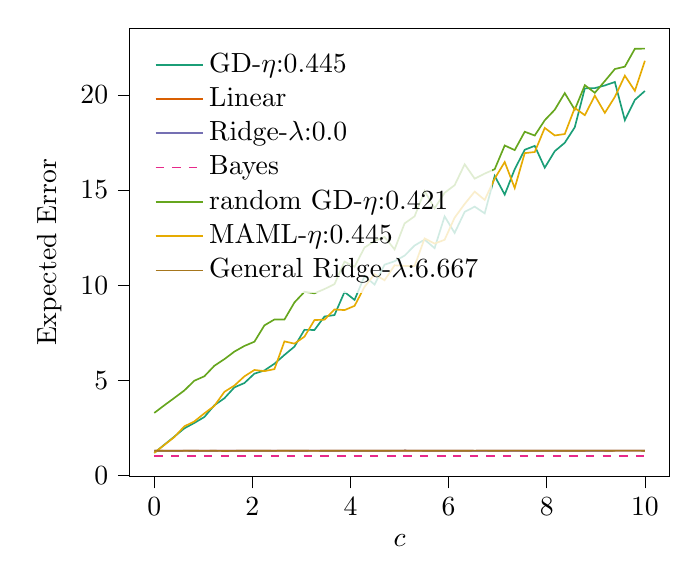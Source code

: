 % This file was created with tikzplotlib v0.10.1.
\begin{tikzpicture}

\definecolor{chocolate217952}{RGB}{217,95,2}
\definecolor{darkcyan27158119}{RGB}{27,158,119}
\definecolor{darkgoldenrod16611829}{RGB}{166,118,29}
\definecolor{darkgray176}{RGB}{176,176,176}
\definecolor{deeppink23141138}{RGB}{231,41,138}
\definecolor{lightslategray117112179}{RGB}{117,112,179}
\definecolor{olivedrab10216630}{RGB}{102,166,30}
\definecolor{orange2301712}{RGB}{230,171,2}

\begin{axis}[
legend cell align={left},
legend style={
  fill opacity=0.8,
  draw opacity=1,
  text opacity=1,
  at={(0.03,0.97)},
  anchor=north west,
  draw=none
},
tick align=outside,
tick pos=left,
x grid style={darkgray176},
xlabel={\(\displaystyle c\)},
xmin=-0.5, xmax=10.5,
xtick style={color=black},
y grid style={darkgray176},
ylabel={Expected Error},
ymin=-0.072, ymax=23.512,
ytick style={color=black}
]
\addplot [semithick, darkcyan27158119]
table {%
0 1.174
0.204 1.6
0.408 2.025
0.612 2.462
0.816 2.747
1.02 3.059
1.224 3.676
1.429 4.046
1.633 4.619
1.837 4.847
2.041 5.341
2.245 5.508
2.449 5.862
2.653 6.325
2.857 6.762
3.061 7.646
3.265 7.639
3.469 8.346
3.673 8.422
3.878 9.638
4.082 9.22
4.286 10.472
4.49 10.028
4.694 11.073
4.898 11.253
5.102 11.549
5.306 12.081
5.51 12.391
5.714 11.943
5.918 13.614
6.122 12.743
6.327 13.853
6.531 14.124
6.735 13.773
6.939 15.741
7.143 14.76
7.347 16.096
7.551 17.119
7.755 17.323
7.959 16.174
8.163 17.042
8.367 17.486
8.571 18.302
8.776 20.348
8.98 20.362
9.184 20.502
9.388 20.683
9.592 18.675
9.796 19.742
10 20.21
};
\addlegendentry{GD-$\eta$:0.445}
\addplot [semithick, chocolate217952]
table {%
0 1.289
0.204 1.285
0.408 1.283
0.612 1.29
0.816 1.288
1.02 1.285
1.224 1.288
1.429 1.291
1.633 1.286
1.837 1.287
2.041 1.283
2.245 1.285
2.449 1.288
2.653 1.293
2.857 1.285
3.061 1.288
3.265 1.291
3.469 1.287
3.673 1.284
3.878 1.293
4.082 1.287
4.286 1.288
4.49 1.283
4.694 1.285
4.898 1.291
5.102 1.294
5.306 1.293
5.51 1.288
5.714 1.285
5.918 1.288
6.122 1.283
6.327 1.286
6.531 1.28
6.735 1.285
6.939 1.288
7.143 1.288
7.347 1.286
7.551 1.289
7.755 1.284
7.959 1.288
8.163 1.284
8.367 1.289
8.571 1.288
8.776 1.286
8.98 1.288
9.184 1.285
9.388 1.29
9.592 1.291
9.796 1.293
10 1.288
};
\addlegendentry{Linear}
\addplot [semithick, lightslategray117112179]
table {%
0 1.289
0.204 1.285
0.408 1.283
0.612 1.29
0.816 1.288
1.02 1.285
1.224 1.288
1.429 1.291
1.633 1.286
1.837 1.287
2.041 1.283
2.245 1.285
2.449 1.288
2.653 1.293
2.857 1.285
3.061 1.288
3.265 1.291
3.469 1.287
3.673 1.284
3.878 1.293
4.082 1.287
4.286 1.288
4.49 1.283
4.694 1.285
4.898 1.291
5.102 1.294
5.306 1.293
5.51 1.288
5.714 1.285
5.918 1.288
6.122 1.283
6.327 1.286
6.531 1.28
6.735 1.285
6.939 1.288
7.143 1.288
7.347 1.286
7.551 1.289
7.755 1.284
7.959 1.288
8.163 1.284
8.367 1.289
8.571 1.288
8.776 1.286
8.98 1.288
9.184 1.285
9.388 1.29
9.592 1.291
9.796 1.293
10 1.288
};
\addlegendentry{Ridge-$\lambda$:0.0}
\addplot [semithick, deeppink23141138, dashed]
table {%
0 1.0
0.204 1.0
0.408 1.0
0.612 1.0
0.816 1.0
1.02 1.0
1.224 1.0
1.429 1.0
1.633 1.0
1.837 1.0
2.041 1.0
2.245 1.0
2.449 1.0
2.653 1.0
2.857 1.0
3.061 1.0
3.265 1.0
3.469 1.0
3.673 1.0
3.878 1.0
4.082 1.0
4.286 1.0
4.49 1.0
4.694 1.0
4.898 1.0
5.102 1.0
5.306 1.0
5.51 1.0
5.714 1.0
5.918 1.0
6.122 1.0
6.327 1.0
6.531 1.0
6.735 1.0
6.939 1.0
7.143 1.0
7.347 1.0
7.551 1.0
7.755 1.0
7.959 1.0
8.163 1.0
8.367 1.0
8.571 1.0
8.776 1.0
8.98 1.0
9.184 1.0
9.388 1.0
9.592 1.0
9.796 1.0
10 1.0
};
\addlegendentry{Bayes}
\addplot [semithick, olivedrab10216630]
table {%
0 3.274
0.204 3.675
0.408 4.061
0.612 4.455
0.816 4.968
1.02 5.201
1.224 5.754
1.429 6.103
1.633 6.501
1.837 6.798
2.041 7.021
2.245 7.881
2.449 8.19
2.653 8.188
2.857 9.087
3.061 9.647
3.265 9.567
3.469 9.791
3.673 10.047
3.878 11.233
4.082 10.965
4.286 11.975
4.49 12.322
4.694 12.531
4.898 11.875
5.102 13.243
5.306 13.617
5.51 14.95
5.714 14.037
5.918 14.854
6.122 15.255
6.327 16.353
6.531 15.598
6.735 15.865
6.939 16.097
7.143 17.343
7.347 17.1
7.551 18.067
7.755 17.867
7.959 18.672
8.163 19.223
8.367 20.099
8.571 19.227
8.776 20.517
8.98 20.116
9.184 20.732
9.388 21.365
9.592 21.491
9.796 22.429
10 22.44
};
\addlegendentry{random GD-$\eta$:0.421}
\addplot [semithick, orange2301712]
table {%
0 1.172
0.204 1.59
0.408 2.003
0.612 2.567
0.816 2.827
1.02 3.251
1.224 3.644
1.429 4.384
1.633 4.714
1.837 5.199
2.041 5.534
2.245 5.473
2.449 5.579
2.653 7.038
2.857 6.92
3.061 7.286
3.265 8.159
3.469 8.181
3.673 8.719
3.878 8.684
4.082 8.906
4.286 9.908
4.49 10.571
4.694 10.254
4.898 11.04
5.102 11.007
5.306 11.002
5.51 12.455
5.714 12.184
5.918 12.383
6.122 13.547
6.327 14.268
6.531 14.917
6.735 14.48
6.939 15.605
7.143 16.472
7.347 15.104
7.551 16.942
7.755 17.0
7.959 18.267
8.163 17.871
8.367 17.945
8.571 19.319
8.776 18.936
8.98 19.965
9.184 19.059
9.388 19.898
9.592 21.016
9.796 20.214
10 21.799
};
\addlegendentry{MAML-$\eta$:0.445}
\addplot [semithick, darkgoldenrod16611829]
table {%
0 1.286
0.204 1.28
0.408 1.279
0.612 1.281
0.816 1.283
1.02 1.278
1.224 1.283
1.429 1.273
1.633 1.28
1.837 1.284
2.041 1.282
2.245 1.284
2.449 1.279
2.653 1.286
2.857 1.282
3.061 1.282
3.265 1.279
3.469 1.282
3.673 1.281
3.878 1.282
4.082 1.282
4.286 1.287
4.49 1.281
4.694 1.284
4.898 1.289
5.102 1.281
5.306 1.283
5.51 1.286
5.714 1.284
5.918 1.288
6.122 1.286
6.327 1.285
6.531 1.291
6.735 1.29
6.939 1.287
7.143 1.287
7.347 1.292
7.551 1.288
7.755 1.286
7.959 1.285
8.163 1.29
8.367 1.285
8.571 1.289
8.776 1.289
8.98 1.292
9.184 1.289
9.388 1.289
9.592 1.293
9.796 1.291
10 1.288
};
\addlegendentry{General Ridge-$\lambda$:6.667}
\end{axis}

\end{tikzpicture}
